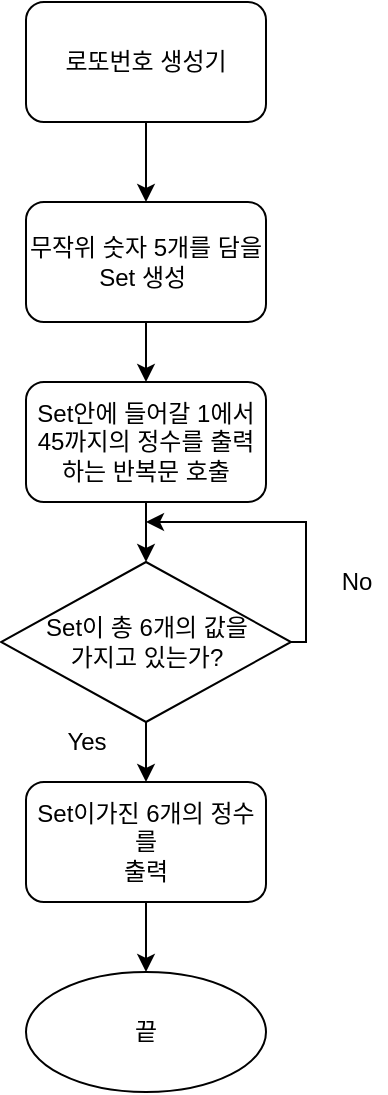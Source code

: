 <mxfile version="16.5.1" type="device"><diagram id="CnlV8Qyk_oenkaBdWZ6_" name="페이지-1"><mxGraphModel dx="1106" dy="876" grid="1" gridSize="10" guides="1" tooltips="1" connect="1" arrows="1" fold="1" page="1" pageScale="1" pageWidth="827" pageHeight="1169" math="0" shadow="0"><root><mxCell id="0"/><mxCell id="1" parent="0"/><mxCell id="0YTTxvDnGQ7QqKEgSEvf-8" value="" style="edgeStyle=orthogonalEdgeStyle;rounded=0;orthogonalLoop=1;jettySize=auto;html=1;" edge="1" parent="1" source="0YTTxvDnGQ7QqKEgSEvf-1" target="0YTTxvDnGQ7QqKEgSEvf-2"><mxGeometry relative="1" as="geometry"/></mxCell><mxCell id="0YTTxvDnGQ7QqKEgSEvf-1" value="로또번호 생성기" style="rounded=1;whiteSpace=wrap;html=1;" vertex="1" parent="1"><mxGeometry x="90" y="70" width="120" height="60" as="geometry"/></mxCell><mxCell id="0YTTxvDnGQ7QqKEgSEvf-9" value="" style="edgeStyle=orthogonalEdgeStyle;rounded=0;orthogonalLoop=1;jettySize=auto;html=1;" edge="1" parent="1" source="0YTTxvDnGQ7QqKEgSEvf-2" target="0YTTxvDnGQ7QqKEgSEvf-3"><mxGeometry relative="1" as="geometry"/></mxCell><mxCell id="0YTTxvDnGQ7QqKEgSEvf-2" value="무작위 숫자 5개를 담을Set 생성&amp;nbsp;" style="rounded=1;whiteSpace=wrap;html=1;" vertex="1" parent="1"><mxGeometry x="90" y="170" width="120" height="60" as="geometry"/></mxCell><mxCell id="0YTTxvDnGQ7QqKEgSEvf-10" value="" style="edgeStyle=orthogonalEdgeStyle;rounded=0;orthogonalLoop=1;jettySize=auto;html=1;" edge="1" parent="1" source="0YTTxvDnGQ7QqKEgSEvf-3" target="0YTTxvDnGQ7QqKEgSEvf-5"><mxGeometry relative="1" as="geometry"/></mxCell><mxCell id="0YTTxvDnGQ7QqKEgSEvf-3" value="Set안에 들어갈 1에서 45까지의 정수를 출력하는 반복문 호출" style="rounded=1;whiteSpace=wrap;html=1;" vertex="1" parent="1"><mxGeometry x="90" y="260" width="120" height="60" as="geometry"/></mxCell><mxCell id="0YTTxvDnGQ7QqKEgSEvf-11" value="" style="edgeStyle=orthogonalEdgeStyle;rounded=0;orthogonalLoop=1;jettySize=auto;html=1;" edge="1" parent="1" source="0YTTxvDnGQ7QqKEgSEvf-5" target="0YTTxvDnGQ7QqKEgSEvf-6"><mxGeometry relative="1" as="geometry"/></mxCell><mxCell id="0YTTxvDnGQ7QqKEgSEvf-13" style="edgeStyle=orthogonalEdgeStyle;rounded=0;orthogonalLoop=1;jettySize=auto;html=1;" edge="1" parent="1" source="0YTTxvDnGQ7QqKEgSEvf-5"><mxGeometry relative="1" as="geometry"><mxPoint x="150" y="330" as="targetPoint"/><Array as="points"><mxPoint x="230" y="390"/><mxPoint x="230" y="330"/></Array></mxGeometry></mxCell><mxCell id="0YTTxvDnGQ7QqKEgSEvf-5" value="Set이 총 6개의 값을&lt;br&gt;가지고 있는가?" style="rhombus;whiteSpace=wrap;html=1;" vertex="1" parent="1"><mxGeometry x="77.5" y="350" width="145" height="80" as="geometry"/></mxCell><mxCell id="0YTTxvDnGQ7QqKEgSEvf-12" value="" style="edgeStyle=orthogonalEdgeStyle;rounded=0;orthogonalLoop=1;jettySize=auto;html=1;" edge="1" parent="1" source="0YTTxvDnGQ7QqKEgSEvf-6" target="0YTTxvDnGQ7QqKEgSEvf-7"><mxGeometry relative="1" as="geometry"/></mxCell><mxCell id="0YTTxvDnGQ7QqKEgSEvf-6" value="Set이가진 6개의 정수를&lt;br&gt;출력" style="rounded=1;whiteSpace=wrap;html=1;" vertex="1" parent="1"><mxGeometry x="90" y="460" width="120" height="60" as="geometry"/></mxCell><mxCell id="0YTTxvDnGQ7QqKEgSEvf-7" value="끝" style="ellipse;whiteSpace=wrap;html=1;" vertex="1" parent="1"><mxGeometry x="90" y="555" width="120" height="60" as="geometry"/></mxCell><mxCell id="0YTTxvDnGQ7QqKEgSEvf-14" value="Yes" style="text;html=1;align=center;verticalAlign=middle;resizable=0;points=[];autosize=1;strokeColor=none;fillColor=none;" vertex="1" parent="1"><mxGeometry x="100" y="430" width="40" height="20" as="geometry"/></mxCell><mxCell id="0YTTxvDnGQ7QqKEgSEvf-15" value="No" style="text;html=1;align=center;verticalAlign=middle;resizable=0;points=[];autosize=1;strokeColor=none;fillColor=none;" vertex="1" parent="1"><mxGeometry x="240" y="350" width="30" height="20" as="geometry"/></mxCell></root></mxGraphModel></diagram></mxfile>